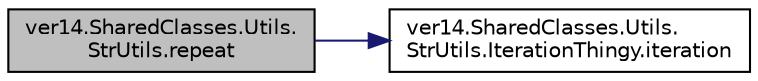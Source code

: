 digraph "ver14.SharedClasses.Utils.StrUtils.repeat"
{
 // LATEX_PDF_SIZE
  edge [fontname="Helvetica",fontsize="10",labelfontname="Helvetica",labelfontsize="10"];
  node [fontname="Helvetica",fontsize="10",shape=record];
  rankdir="LR";
  Node1 [label="ver14.SharedClasses.Utils.\lStrUtils.repeat",height=0.2,width=0.4,color="black", fillcolor="grey75", style="filled", fontcolor="black",tooltip=" "];
  Node1 -> Node2 [color="midnightblue",fontsize="10",style="solid",fontname="Helvetica"];
  Node2 [label="ver14.SharedClasses.Utils.\lStrUtils.IterationThingy.iteration",height=0.2,width=0.4,color="black", fillcolor="white", style="filled",URL="$interfacever14_1_1_shared_classes_1_1_utils_1_1_str_utils_1_1_iteration_thingy.html#af09b2e7463f78800c6f76cf3efeadf4c",tooltip=" "];
}
